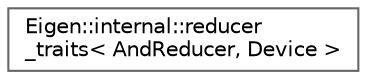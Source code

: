 digraph "类继承关系图"
{
 // LATEX_PDF_SIZE
  bgcolor="transparent";
  edge [fontname=Helvetica,fontsize=10,labelfontname=Helvetica,labelfontsize=10];
  node [fontname=Helvetica,fontsize=10,shape=box,height=0.2,width=0.4];
  rankdir="LR";
  Node0 [id="Node000000",label="Eigen::internal::reducer\l_traits\< AndReducer, Device \>",height=0.2,width=0.4,color="grey40", fillcolor="white", style="filled",URL="$struct_eigen_1_1internal_1_1reducer__traits_3_01_and_reducer_00_01_device_01_4.html",tooltip=" "];
}
